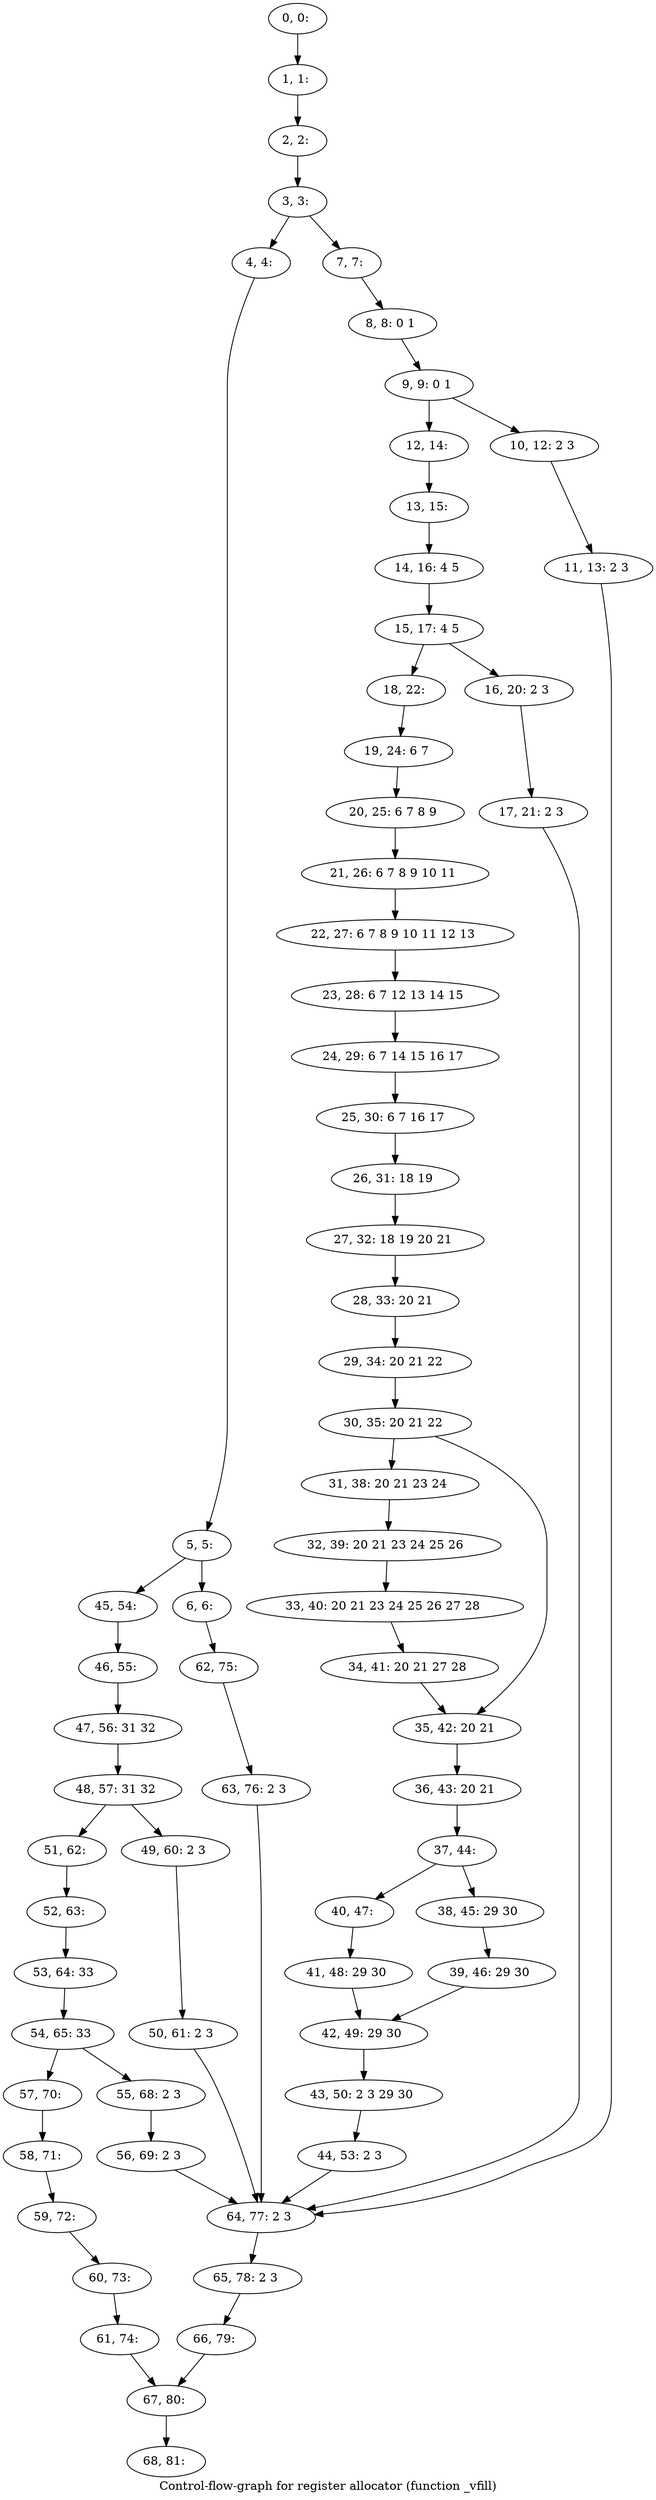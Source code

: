 digraph G {
graph [label="Control-flow-graph for register allocator (function _vfill)"]
0[label="0, 0: "];
1[label="1, 1: "];
2[label="2, 2: "];
3[label="3, 3: "];
4[label="4, 4: "];
5[label="5, 5: "];
6[label="6, 6: "];
7[label="7, 7: "];
8[label="8, 8: 0 1 "];
9[label="9, 9: 0 1 "];
10[label="10, 12: 2 3 "];
11[label="11, 13: 2 3 "];
12[label="12, 14: "];
13[label="13, 15: "];
14[label="14, 16: 4 5 "];
15[label="15, 17: 4 5 "];
16[label="16, 20: 2 3 "];
17[label="17, 21: 2 3 "];
18[label="18, 22: "];
19[label="19, 24: 6 7 "];
20[label="20, 25: 6 7 8 9 "];
21[label="21, 26: 6 7 8 9 10 11 "];
22[label="22, 27: 6 7 8 9 10 11 12 13 "];
23[label="23, 28: 6 7 12 13 14 15 "];
24[label="24, 29: 6 7 14 15 16 17 "];
25[label="25, 30: 6 7 16 17 "];
26[label="26, 31: 18 19 "];
27[label="27, 32: 18 19 20 21 "];
28[label="28, 33: 20 21 "];
29[label="29, 34: 20 21 22 "];
30[label="30, 35: 20 21 22 "];
31[label="31, 38: 20 21 23 24 "];
32[label="32, 39: 20 21 23 24 25 26 "];
33[label="33, 40: 20 21 23 24 25 26 27 28 "];
34[label="34, 41: 20 21 27 28 "];
35[label="35, 42: 20 21 "];
36[label="36, 43: 20 21 "];
37[label="37, 44: "];
38[label="38, 45: 29 30 "];
39[label="39, 46: 29 30 "];
40[label="40, 47: "];
41[label="41, 48: 29 30 "];
42[label="42, 49: 29 30 "];
43[label="43, 50: 2 3 29 30 "];
44[label="44, 53: 2 3 "];
45[label="45, 54: "];
46[label="46, 55: "];
47[label="47, 56: 31 32 "];
48[label="48, 57: 31 32 "];
49[label="49, 60: 2 3 "];
50[label="50, 61: 2 3 "];
51[label="51, 62: "];
52[label="52, 63: "];
53[label="53, 64: 33 "];
54[label="54, 65: 33 "];
55[label="55, 68: 2 3 "];
56[label="56, 69: 2 3 "];
57[label="57, 70: "];
58[label="58, 71: "];
59[label="59, 72: "];
60[label="60, 73: "];
61[label="61, 74: "];
62[label="62, 75: "];
63[label="63, 76: 2 3 "];
64[label="64, 77: 2 3 "];
65[label="65, 78: 2 3 "];
66[label="66, 79: "];
67[label="67, 80: "];
68[label="68, 81: "];
0->1 ;
1->2 ;
2->3 ;
3->4 ;
3->7 ;
4->5 ;
5->6 ;
5->45 ;
6->62 ;
7->8 ;
8->9 ;
9->10 ;
9->12 ;
10->11 ;
11->64 ;
12->13 ;
13->14 ;
14->15 ;
15->16 ;
15->18 ;
16->17 ;
17->64 ;
18->19 ;
19->20 ;
20->21 ;
21->22 ;
22->23 ;
23->24 ;
24->25 ;
25->26 ;
26->27 ;
27->28 ;
28->29 ;
29->30 ;
30->31 ;
30->35 ;
31->32 ;
32->33 ;
33->34 ;
34->35 ;
35->36 ;
36->37 ;
37->38 ;
37->40 ;
38->39 ;
39->42 ;
40->41 ;
41->42 ;
42->43 ;
43->44 ;
44->64 ;
45->46 ;
46->47 ;
47->48 ;
48->49 ;
48->51 ;
49->50 ;
50->64 ;
51->52 ;
52->53 ;
53->54 ;
54->55 ;
54->57 ;
55->56 ;
56->64 ;
57->58 ;
58->59 ;
59->60 ;
60->61 ;
61->67 ;
62->63 ;
63->64 ;
64->65 ;
65->66 ;
66->67 ;
67->68 ;
}
